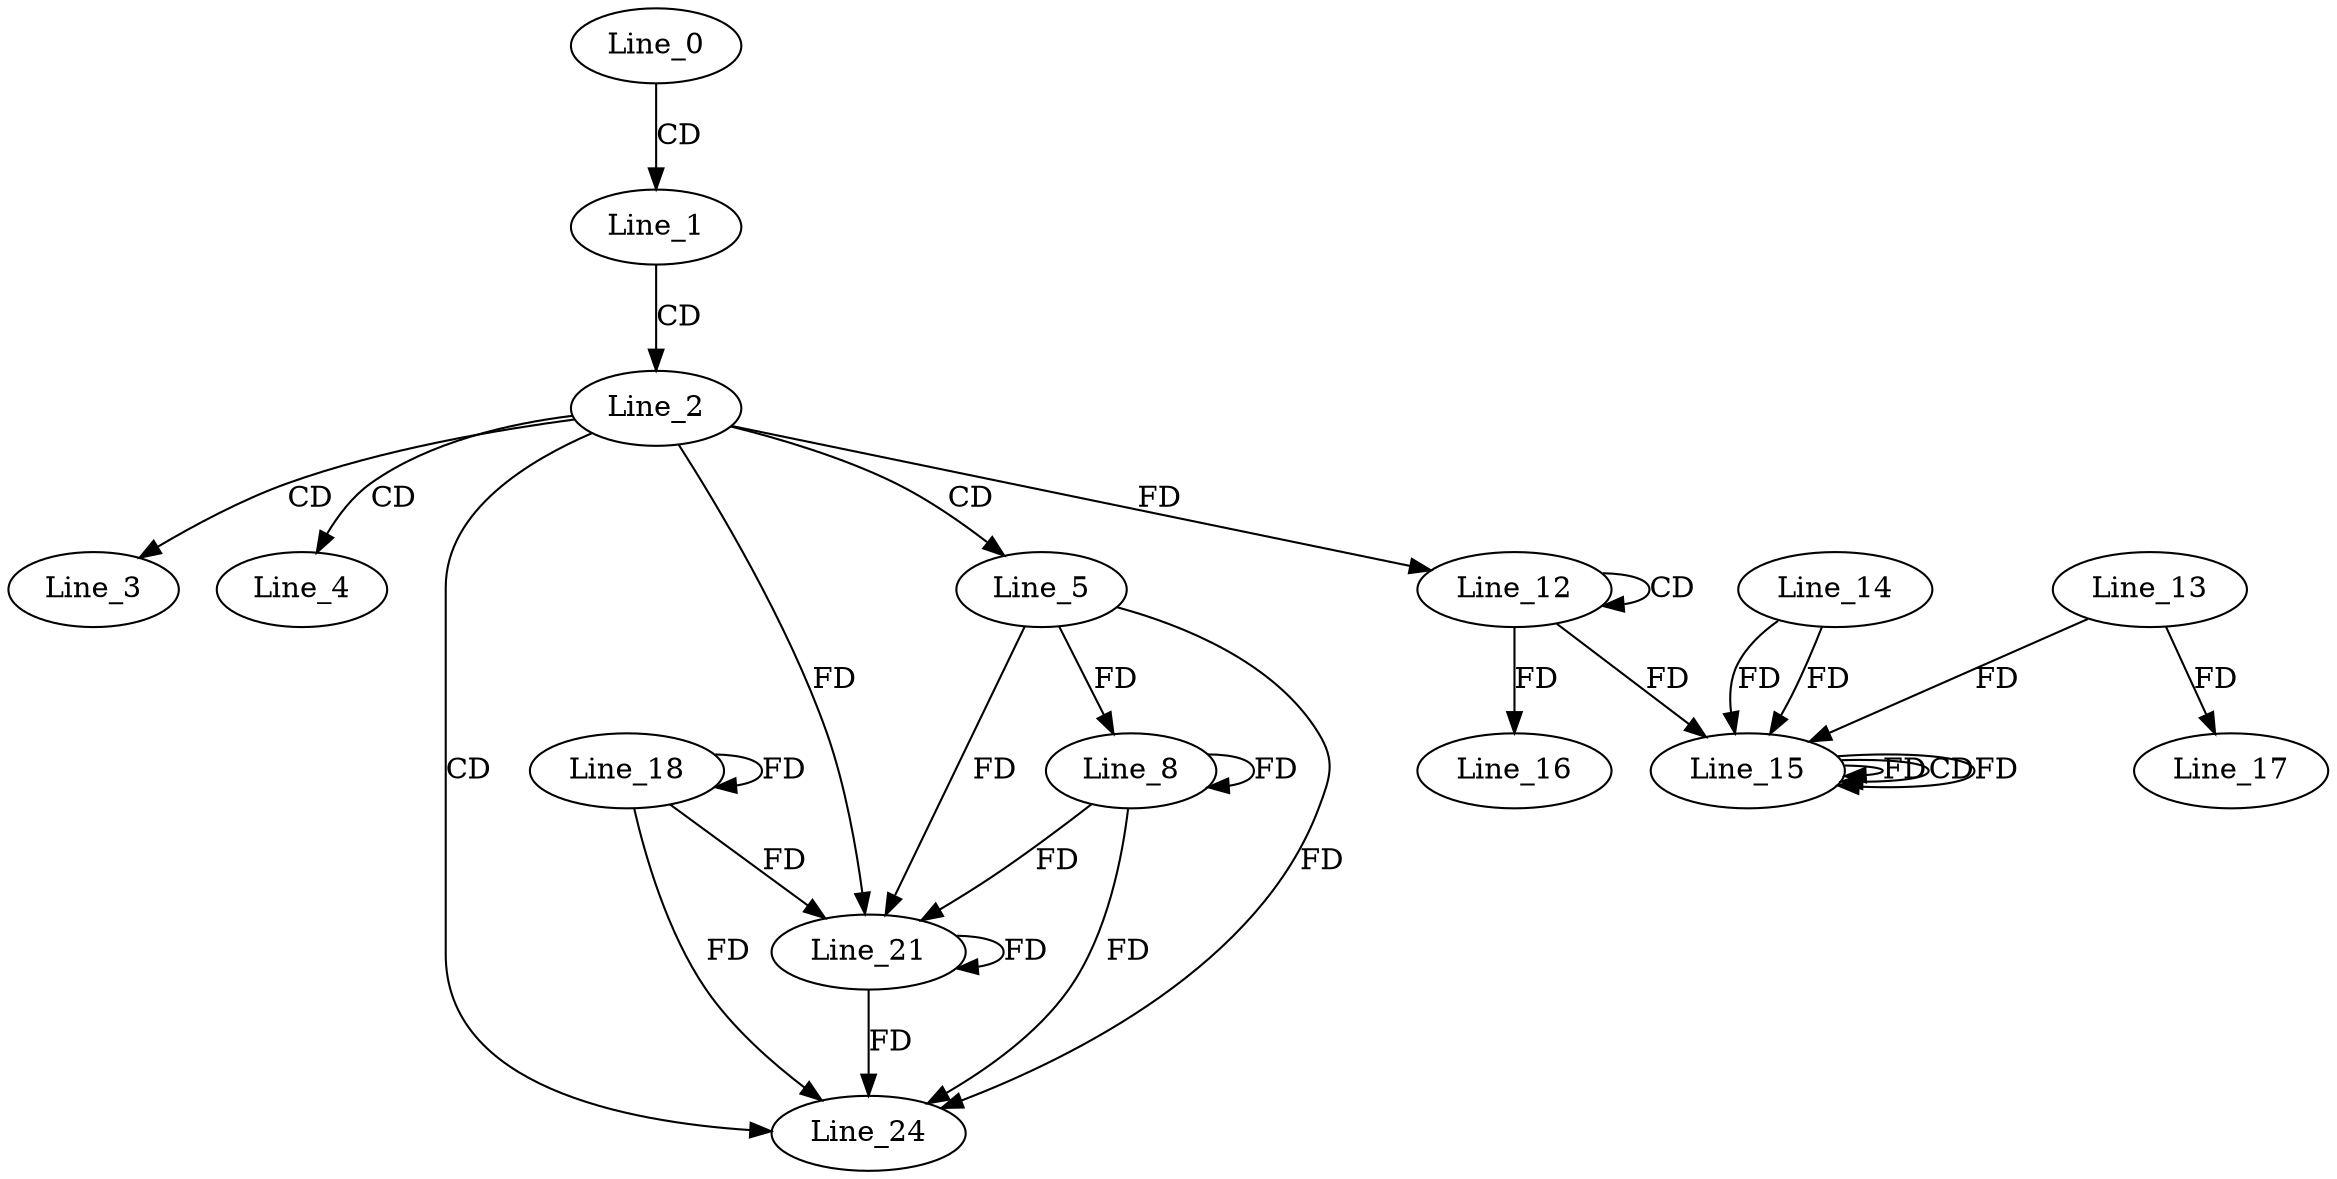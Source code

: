 digraph G {
  Line_0;
  Line_1;
  Line_2;
  Line_3;
  Line_4;
  Line_5;
  Line_8;
  Line_12;
  Line_12;
  Line_15;
  Line_14;
  Line_15;
  Line_15;
  Line_15;
  Line_13;
  Line_16;
  Line_17;
  Line_18;
  Line_21;
  Line_21;
  Line_24;
  Line_0 -> Line_1 [ label="CD" ];
  Line_1 -> Line_2 [ label="CD" ];
  Line_2 -> Line_3 [ label="CD" ];
  Line_2 -> Line_4 [ label="CD" ];
  Line_2 -> Line_5 [ label="CD" ];
  Line_5 -> Line_8 [ label="FD" ];
  Line_8 -> Line_8 [ label="FD" ];
  Line_12 -> Line_12 [ label="CD" ];
  Line_2 -> Line_12 [ label="FD" ];
  Line_15 -> Line_15 [ label="FD" ];
  Line_14 -> Line_15 [ label="FD" ];
  Line_12 -> Line_15 [ label="FD" ];
  Line_15 -> Line_15 [ label="CD" ];
  Line_13 -> Line_15 [ label="FD" ];
  Line_15 -> Line_15 [ label="FD" ];
  Line_14 -> Line_15 [ label="FD" ];
  Line_12 -> Line_16 [ label="FD" ];
  Line_13 -> Line_17 [ label="FD" ];
  Line_18 -> Line_18 [ label="FD" ];
  Line_5 -> Line_21 [ label="FD" ];
  Line_8 -> Line_21 [ label="FD" ];
  Line_18 -> Line_21 [ label="FD" ];
  Line_21 -> Line_21 [ label="FD" ];
  Line_2 -> Line_21 [ label="FD" ];
  Line_2 -> Line_24 [ label="CD" ];
  Line_5 -> Line_24 [ label="FD" ];
  Line_8 -> Line_24 [ label="FD" ];
  Line_18 -> Line_24 [ label="FD" ];
  Line_21 -> Line_24 [ label="FD" ];
}
